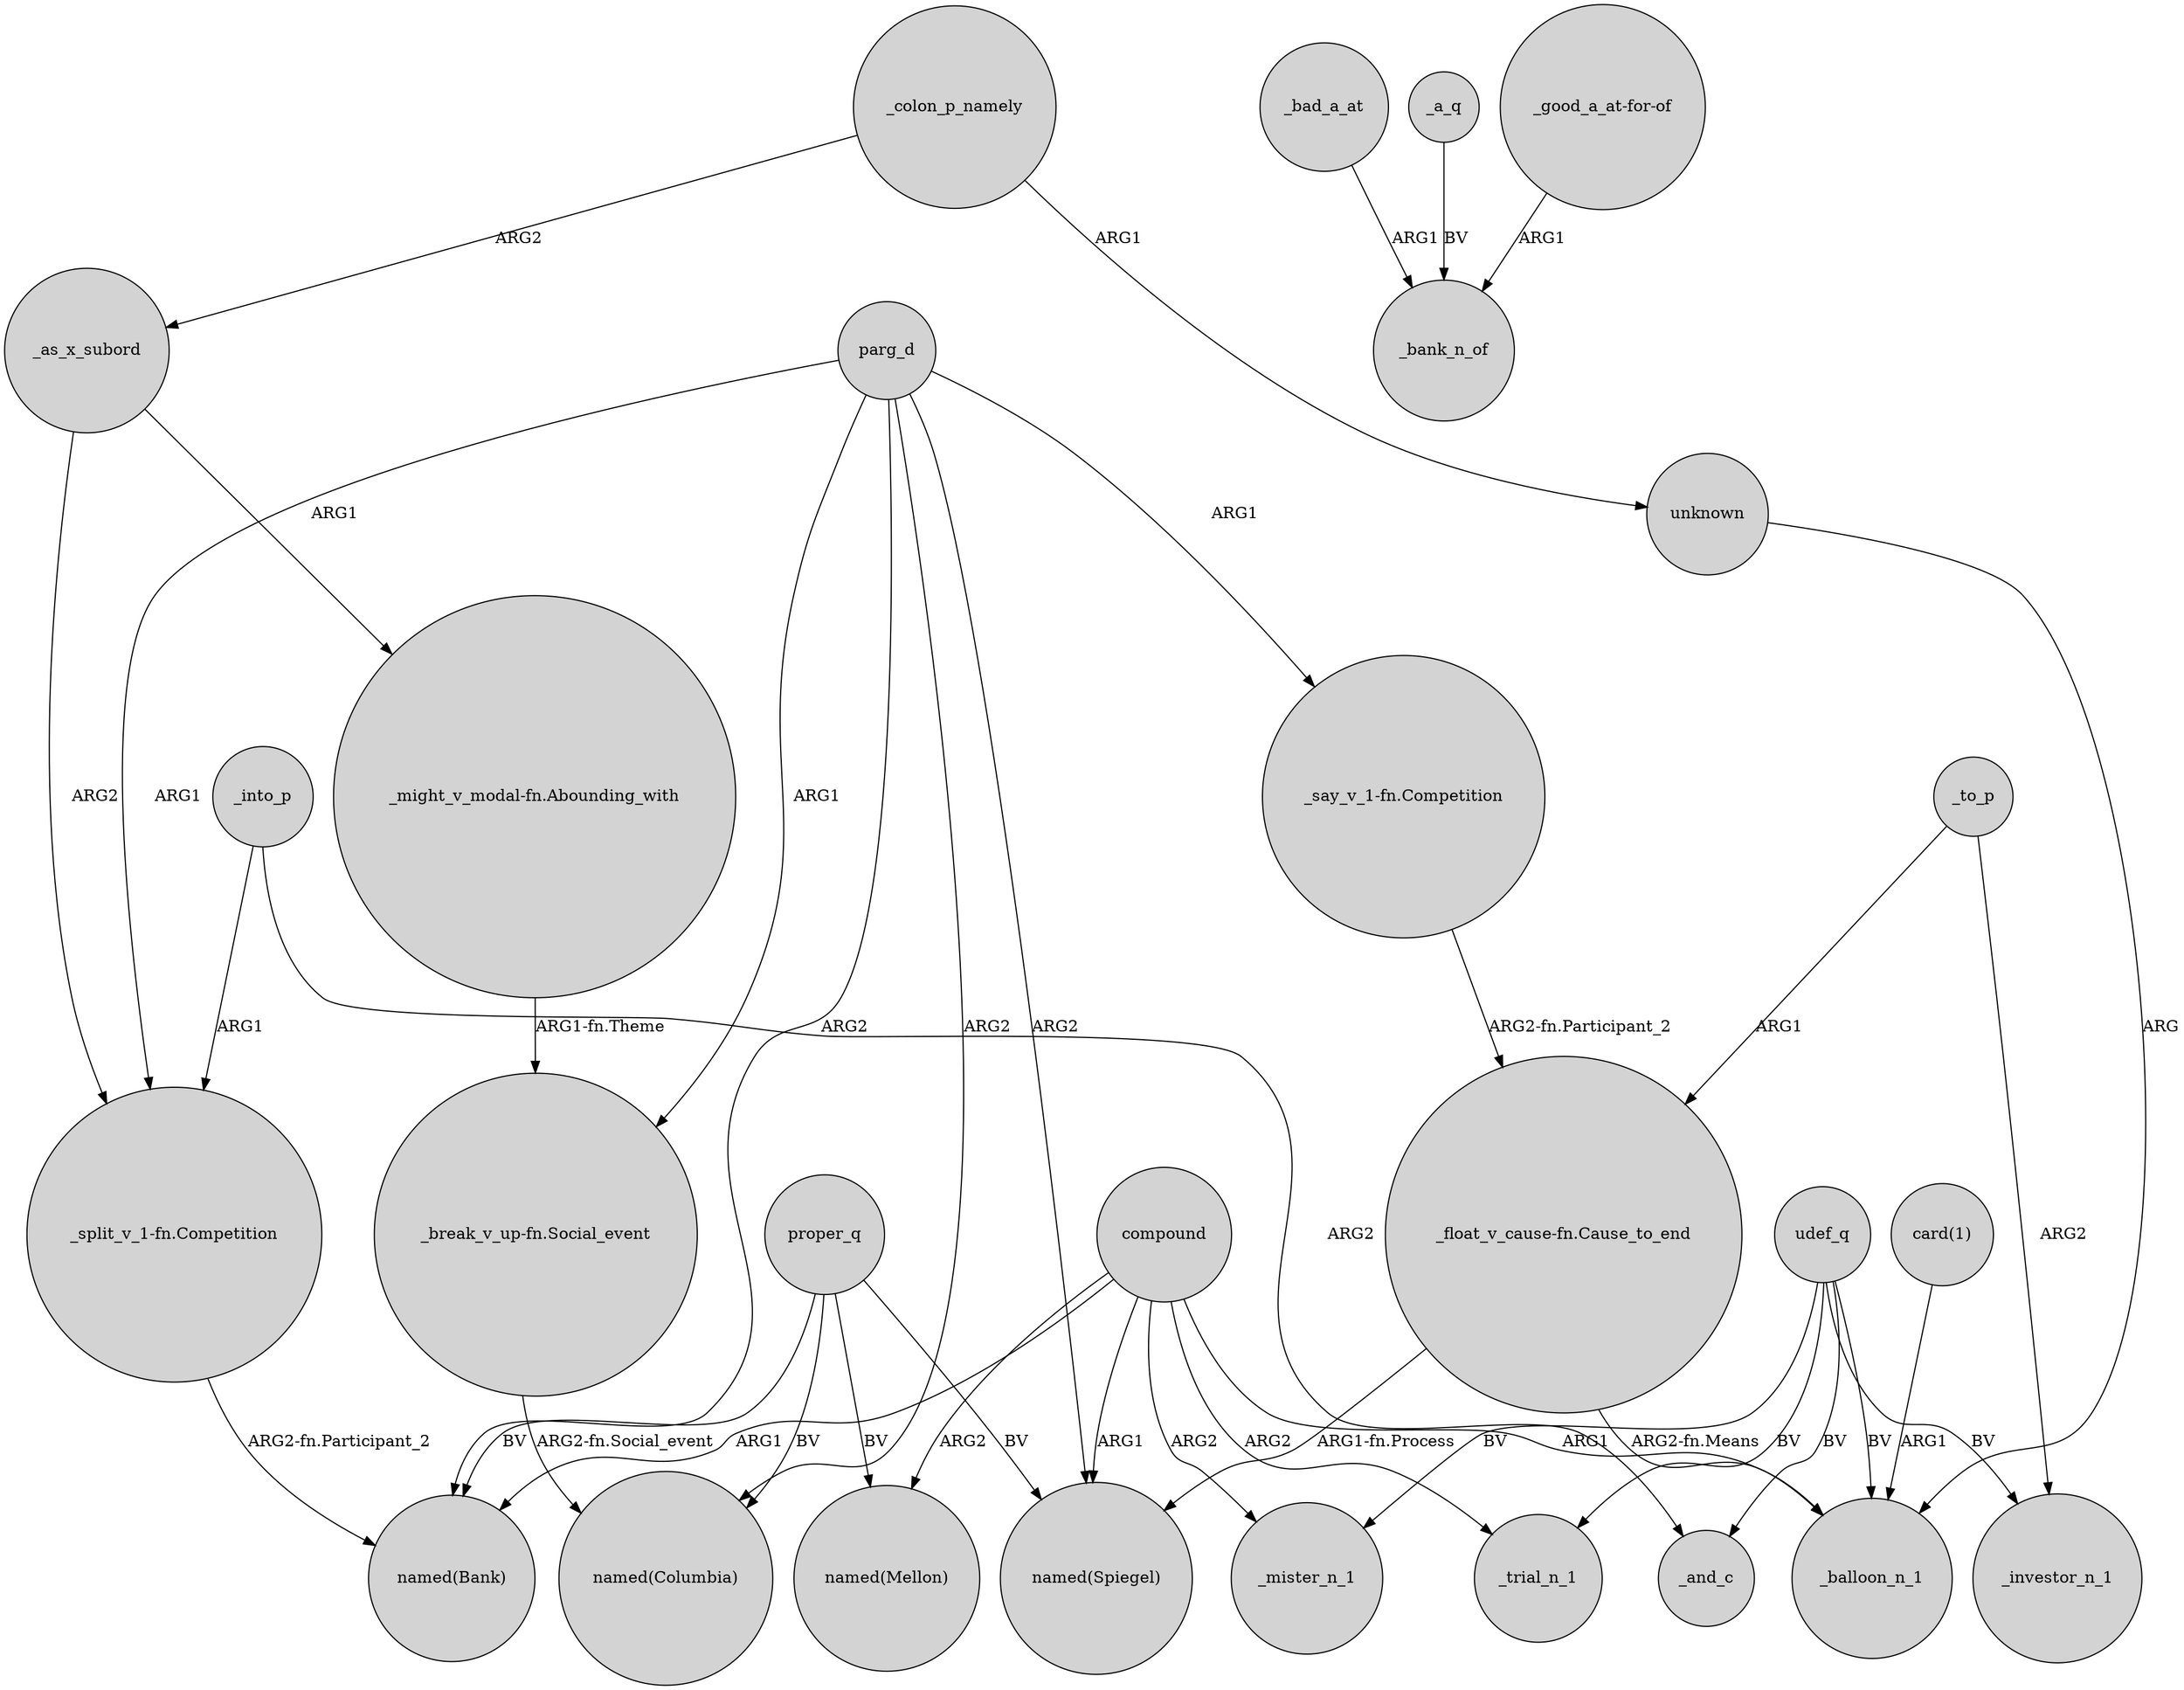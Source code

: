 digraph {
	node [shape=circle style=filled]
	proper_q -> "named(Mellon)" [label=BV]
	_bad_a_at -> _bank_n_of [label=ARG1]
	"card(1)" -> _balloon_n_1 [label=ARG1]
	compound -> _mister_n_1 [label=ARG2]
	unknown -> _balloon_n_1 [label=ARG]
	udef_q -> _trial_n_1 [label=BV]
	proper_q -> "named(Spiegel)" [label=BV]
	_into_p -> _and_c [label=ARG2]
	compound -> _balloon_n_1 [label=ARG1]
	parg_d -> "named(Spiegel)" [label=ARG2]
	udef_q -> _balloon_n_1 [label=BV]
	parg_d -> "named(Columbia)" [label=ARG2]
	compound -> "named(Bank)" [label=ARG1]
	udef_q -> _and_c [label=BV]
	udef_q -> _mister_n_1 [label=BV]
	_to_p -> _investor_n_1 [label=ARG2]
	parg_d -> "_split_v_1-fn.Competition" [label=ARG1]
	compound -> _trial_n_1 [label=ARG2]
	_a_q -> _bank_n_of [label=BV]
	compound -> "named(Mellon)" [label=ARG2]
	"_say_v_1-fn.Competition" -> "_float_v_cause-fn.Cause_to_end" [label="ARG2-fn.Participant_2"]
	"_float_v_cause-fn.Cause_to_end" -> _balloon_n_1 [label="ARG2-fn.Means"]
	"_split_v_1-fn.Competition" -> "named(Bank)" [label="ARG2-fn.Participant_2"]
	proper_q -> "named(Columbia)" [label=BV]
	_colon_p_namely -> _as_x_subord [label=ARG2]
	"_float_v_cause-fn.Cause_to_end" -> "named(Spiegel)" [label="ARG1-fn.Process"]
	_as_x_subord -> "_might_v_modal-fn.Abounding_with" [label=ARG1]
	"_break_v_up-fn.Social_event" -> "named(Columbia)" [label="ARG2-fn.Social_event"]
	_to_p -> "_float_v_cause-fn.Cause_to_end" [label=ARG1]
	parg_d -> "_break_v_up-fn.Social_event" [label=ARG1]
	"_might_v_modal-fn.Abounding_with" -> "_break_v_up-fn.Social_event" [label="ARG1-fn.Theme"]
	_as_x_subord -> "_split_v_1-fn.Competition" [label=ARG2]
	_colon_p_namely -> unknown [label=ARG1]
	compound -> "named(Spiegel)" [label=ARG1]
	udef_q -> _investor_n_1 [label=BV]
	parg_d -> "named(Bank)" [label=ARG2]
	"_good_a_at-for-of" -> _bank_n_of [label=ARG1]
	parg_d -> "_say_v_1-fn.Competition" [label=ARG1]
	_into_p -> "_split_v_1-fn.Competition" [label=ARG1]
	proper_q -> "named(Bank)" [label=BV]
}
